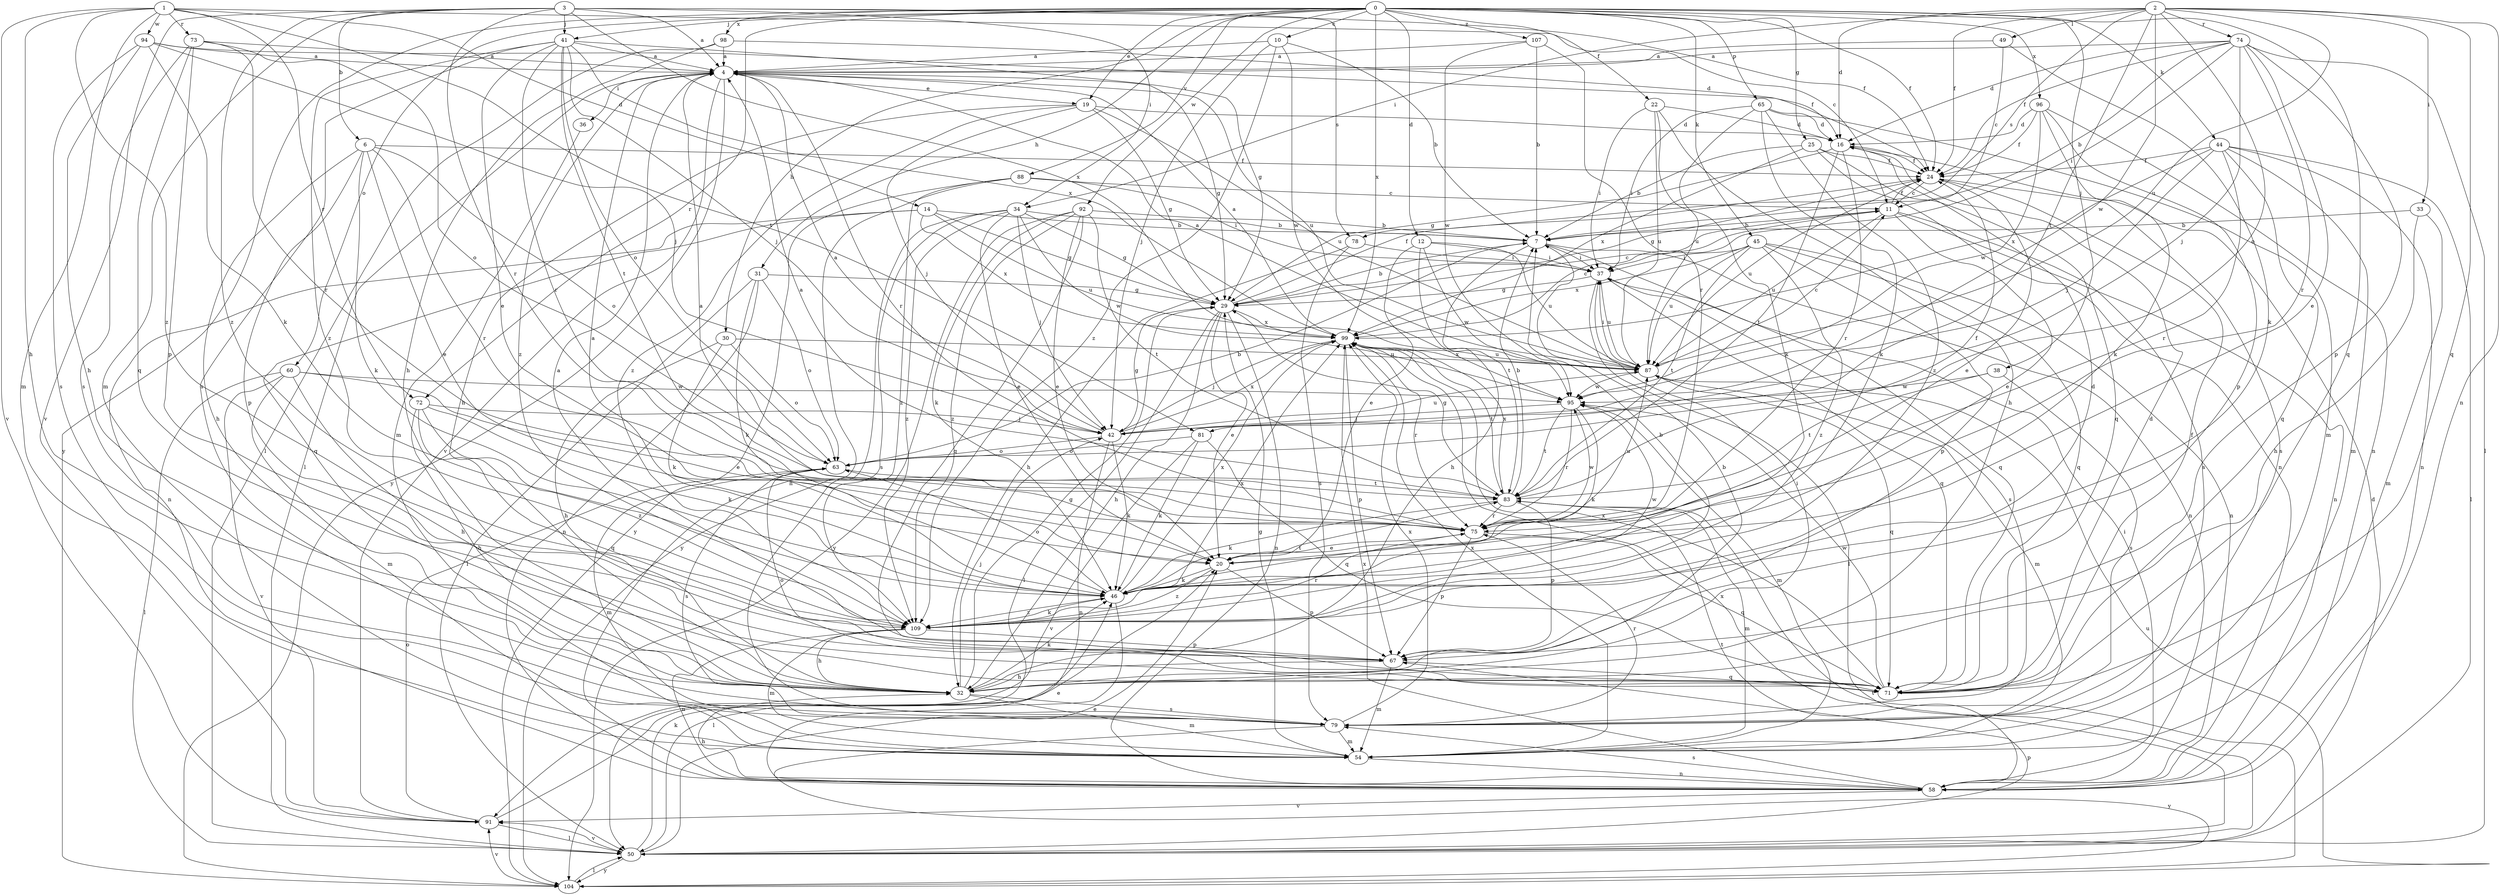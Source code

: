 strict digraph  {
0;
1;
2;
3;
4;
6;
7;
10;
11;
12;
14;
16;
19;
20;
22;
24;
25;
29;
30;
31;
32;
33;
34;
36;
37;
38;
41;
42;
44;
45;
46;
49;
50;
54;
58;
60;
63;
65;
67;
71;
72;
73;
74;
75;
78;
79;
81;
83;
87;
88;
91;
92;
94;
95;
96;
98;
99;
104;
107;
109;
0 -> 10  [label=c];
0 -> 12  [label=d];
0 -> 19  [label=e];
0 -> 22  [label=f];
0 -> 24  [label=f];
0 -> 25  [label=g];
0 -> 30  [label=h];
0 -> 31  [label=h];
0 -> 38  [label=j];
0 -> 41  [label=j];
0 -> 44  [label=k];
0 -> 45  [label=k];
0 -> 60  [label=o];
0 -> 65  [label=p];
0 -> 71  [label=q];
0 -> 72  [label=r];
0 -> 88  [label=v];
0 -> 92  [label=w];
0 -> 96  [label=x];
0 -> 98  [label=x];
0 -> 99  [label=x];
0 -> 104  [label=y];
0 -> 107  [label=z];
1 -> 11  [label=c];
1 -> 14  [label=d];
1 -> 32  [label=h];
1 -> 54  [label=m];
1 -> 72  [label=r];
1 -> 73  [label=r];
1 -> 81  [label=t];
1 -> 91  [label=v];
1 -> 94  [label=w];
1 -> 109  [label=z];
2 -> 16  [label=d];
2 -> 24  [label=f];
2 -> 33  [label=i];
2 -> 34  [label=i];
2 -> 49  [label=l];
2 -> 58  [label=n];
2 -> 63  [label=o];
2 -> 71  [label=q];
2 -> 74  [label=r];
2 -> 78  [label=s];
2 -> 81  [label=t];
2 -> 87  [label=u];
2 -> 95  [label=w];
3 -> 4  [label=a];
3 -> 6  [label=b];
3 -> 24  [label=f];
3 -> 34  [label=i];
3 -> 41  [label=j];
3 -> 54  [label=m];
3 -> 75  [label=r];
3 -> 78  [label=s];
3 -> 91  [label=v];
3 -> 99  [label=x];
3 -> 109  [label=z];
4 -> 19  [label=e];
4 -> 29  [label=g];
4 -> 36  [label=i];
4 -> 50  [label=l];
4 -> 75  [label=r];
4 -> 87  [label=u];
4 -> 91  [label=v];
4 -> 104  [label=y];
4 -> 109  [label=z];
6 -> 20  [label=e];
6 -> 24  [label=f];
6 -> 32  [label=h];
6 -> 46  [label=k];
6 -> 63  [label=o];
6 -> 67  [label=p];
6 -> 75  [label=r];
7 -> 37  [label=i];
7 -> 58  [label=n];
7 -> 71  [label=q];
7 -> 83  [label=t];
10 -> 4  [label=a];
10 -> 7  [label=b];
10 -> 42  [label=j];
10 -> 95  [label=w];
10 -> 109  [label=z];
11 -> 7  [label=b];
11 -> 20  [label=e];
11 -> 24  [label=f];
11 -> 58  [label=n];
11 -> 79  [label=s];
11 -> 87  [label=u];
12 -> 20  [label=e];
12 -> 32  [label=h];
12 -> 37  [label=i];
12 -> 87  [label=u];
12 -> 95  [label=w];
14 -> 7  [label=b];
14 -> 29  [label=g];
14 -> 58  [label=n];
14 -> 71  [label=q];
14 -> 87  [label=u];
14 -> 99  [label=x];
16 -> 24  [label=f];
16 -> 29  [label=g];
16 -> 75  [label=r];
16 -> 83  [label=t];
19 -> 16  [label=d];
19 -> 29  [label=g];
19 -> 32  [label=h];
19 -> 42  [label=j];
19 -> 87  [label=u];
19 -> 109  [label=z];
20 -> 46  [label=k];
20 -> 67  [label=p];
20 -> 109  [label=z];
22 -> 16  [label=d];
22 -> 32  [label=h];
22 -> 37  [label=i];
22 -> 46  [label=k];
22 -> 87  [label=u];
24 -> 11  [label=c];
24 -> 20  [label=e];
24 -> 29  [label=g];
24 -> 79  [label=s];
24 -> 87  [label=u];
25 -> 7  [label=b];
25 -> 24  [label=f];
25 -> 58  [label=n];
25 -> 71  [label=q];
25 -> 99  [label=x];
29 -> 7  [label=b];
29 -> 11  [label=c];
29 -> 20  [label=e];
29 -> 24  [label=f];
29 -> 32  [label=h];
29 -> 50  [label=l];
29 -> 58  [label=n];
29 -> 99  [label=x];
30 -> 32  [label=h];
30 -> 46  [label=k];
30 -> 63  [label=o];
30 -> 87  [label=u];
31 -> 29  [label=g];
31 -> 46  [label=k];
31 -> 50  [label=l];
31 -> 58  [label=n];
31 -> 63  [label=o];
32 -> 7  [label=b];
32 -> 29  [label=g];
32 -> 37  [label=i];
32 -> 42  [label=j];
32 -> 46  [label=k];
32 -> 54  [label=m];
32 -> 79  [label=s];
33 -> 7  [label=b];
33 -> 32  [label=h];
33 -> 54  [label=m];
34 -> 7  [label=b];
34 -> 20  [label=e];
34 -> 29  [label=g];
34 -> 42  [label=j];
34 -> 79  [label=s];
34 -> 95  [label=w];
34 -> 104  [label=y];
34 -> 109  [label=z];
36 -> 54  [label=m];
37 -> 29  [label=g];
37 -> 50  [label=l];
37 -> 71  [label=q];
37 -> 79  [label=s];
37 -> 87  [label=u];
38 -> 79  [label=s];
38 -> 83  [label=t];
38 -> 95  [label=w];
41 -> 4  [label=a];
41 -> 20  [label=e];
41 -> 29  [label=g];
41 -> 42  [label=j];
41 -> 63  [label=o];
41 -> 75  [label=r];
41 -> 79  [label=s];
41 -> 83  [label=t];
41 -> 99  [label=x];
41 -> 109  [label=z];
42 -> 4  [label=a];
42 -> 29  [label=g];
42 -> 46  [label=k];
42 -> 58  [label=n];
42 -> 63  [label=o];
42 -> 87  [label=u];
42 -> 99  [label=x];
44 -> 24  [label=f];
44 -> 42  [label=j];
44 -> 50  [label=l];
44 -> 54  [label=m];
44 -> 58  [label=n];
44 -> 71  [label=q];
44 -> 75  [label=r];
44 -> 99  [label=x];
45 -> 37  [label=i];
45 -> 58  [label=n];
45 -> 67  [label=p];
45 -> 71  [label=q];
45 -> 83  [label=t];
45 -> 87  [label=u];
45 -> 99  [label=x];
45 -> 109  [label=z];
46 -> 4  [label=a];
46 -> 50  [label=l];
46 -> 63  [label=o];
46 -> 83  [label=t];
46 -> 95  [label=w];
46 -> 99  [label=x];
46 -> 109  [label=z];
49 -> 4  [label=a];
49 -> 11  [label=c];
49 -> 46  [label=k];
50 -> 16  [label=d];
50 -> 20  [label=e];
50 -> 46  [label=k];
50 -> 67  [label=p];
50 -> 91  [label=v];
50 -> 99  [label=x];
50 -> 104  [label=y];
54 -> 29  [label=g];
54 -> 58  [label=n];
54 -> 99  [label=x];
58 -> 32  [label=h];
58 -> 37  [label=i];
58 -> 79  [label=s];
58 -> 83  [label=t];
58 -> 91  [label=v];
58 -> 99  [label=x];
60 -> 20  [label=e];
60 -> 32  [label=h];
60 -> 50  [label=l];
60 -> 54  [label=m];
60 -> 91  [label=v];
60 -> 95  [label=w];
63 -> 7  [label=b];
63 -> 54  [label=m];
63 -> 79  [label=s];
63 -> 83  [label=t];
65 -> 16  [label=d];
65 -> 37  [label=i];
65 -> 46  [label=k];
65 -> 54  [label=m];
65 -> 87  [label=u];
65 -> 109  [label=z];
67 -> 4  [label=a];
67 -> 32  [label=h];
67 -> 54  [label=m];
67 -> 71  [label=q];
71 -> 16  [label=d];
71 -> 24  [label=f];
71 -> 63  [label=o];
71 -> 95  [label=w];
71 -> 99  [label=x];
72 -> 32  [label=h];
72 -> 42  [label=j];
72 -> 46  [label=k];
72 -> 71  [label=q];
72 -> 109  [label=z];
73 -> 4  [label=a];
73 -> 63  [label=o];
73 -> 67  [label=p];
73 -> 71  [label=q];
73 -> 75  [label=r];
73 -> 79  [label=s];
74 -> 4  [label=a];
74 -> 7  [label=b];
74 -> 16  [label=d];
74 -> 20  [label=e];
74 -> 24  [label=f];
74 -> 37  [label=i];
74 -> 42  [label=j];
74 -> 50  [label=l];
74 -> 67  [label=p];
74 -> 75  [label=r];
75 -> 4  [label=a];
75 -> 20  [label=e];
75 -> 67  [label=p];
75 -> 71  [label=q];
75 -> 87  [label=u];
75 -> 95  [label=w];
78 -> 32  [label=h];
78 -> 37  [label=i];
78 -> 79  [label=s];
79 -> 54  [label=m];
79 -> 75  [label=r];
79 -> 99  [label=x];
79 -> 104  [label=y];
81 -> 46  [label=k];
81 -> 63  [label=o];
81 -> 71  [label=q];
81 -> 91  [label=v];
83 -> 4  [label=a];
83 -> 7  [label=b];
83 -> 24  [label=f];
83 -> 29  [label=g];
83 -> 46  [label=k];
83 -> 54  [label=m];
83 -> 67  [label=p];
83 -> 75  [label=r];
83 -> 99  [label=x];
87 -> 4  [label=a];
87 -> 11  [label=c];
87 -> 37  [label=i];
87 -> 54  [label=m];
87 -> 71  [label=q];
87 -> 95  [label=w];
87 -> 99  [label=x];
88 -> 11  [label=c];
88 -> 37  [label=i];
88 -> 58  [label=n];
88 -> 104  [label=y];
88 -> 109  [label=z];
91 -> 20  [label=e];
91 -> 50  [label=l];
91 -> 63  [label=o];
92 -> 7  [label=b];
92 -> 20  [label=e];
92 -> 46  [label=k];
92 -> 71  [label=q];
92 -> 83  [label=t];
92 -> 104  [label=y];
92 -> 109  [label=z];
94 -> 4  [label=a];
94 -> 24  [label=f];
94 -> 32  [label=h];
94 -> 42  [label=j];
94 -> 46  [label=k];
94 -> 79  [label=s];
95 -> 42  [label=j];
95 -> 46  [label=k];
95 -> 54  [label=m];
95 -> 75  [label=r];
95 -> 83  [label=t];
96 -> 16  [label=d];
96 -> 24  [label=f];
96 -> 46  [label=k];
96 -> 58  [label=n];
96 -> 67  [label=p];
96 -> 95  [label=w];
98 -> 4  [label=a];
98 -> 16  [label=d];
98 -> 32  [label=h];
98 -> 50  [label=l];
99 -> 4  [label=a];
99 -> 11  [label=c];
99 -> 42  [label=j];
99 -> 67  [label=p];
99 -> 75  [label=r];
99 -> 83  [label=t];
99 -> 87  [label=u];
104 -> 50  [label=l];
104 -> 83  [label=t];
104 -> 87  [label=u];
104 -> 91  [label=v];
107 -> 4  [label=a];
107 -> 7  [label=b];
107 -> 75  [label=r];
107 -> 95  [label=w];
109 -> 7  [label=b];
109 -> 16  [label=d];
109 -> 32  [label=h];
109 -> 46  [label=k];
109 -> 54  [label=m];
109 -> 58  [label=n];
109 -> 67  [label=p];
109 -> 75  [label=r];
109 -> 99  [label=x];
}
